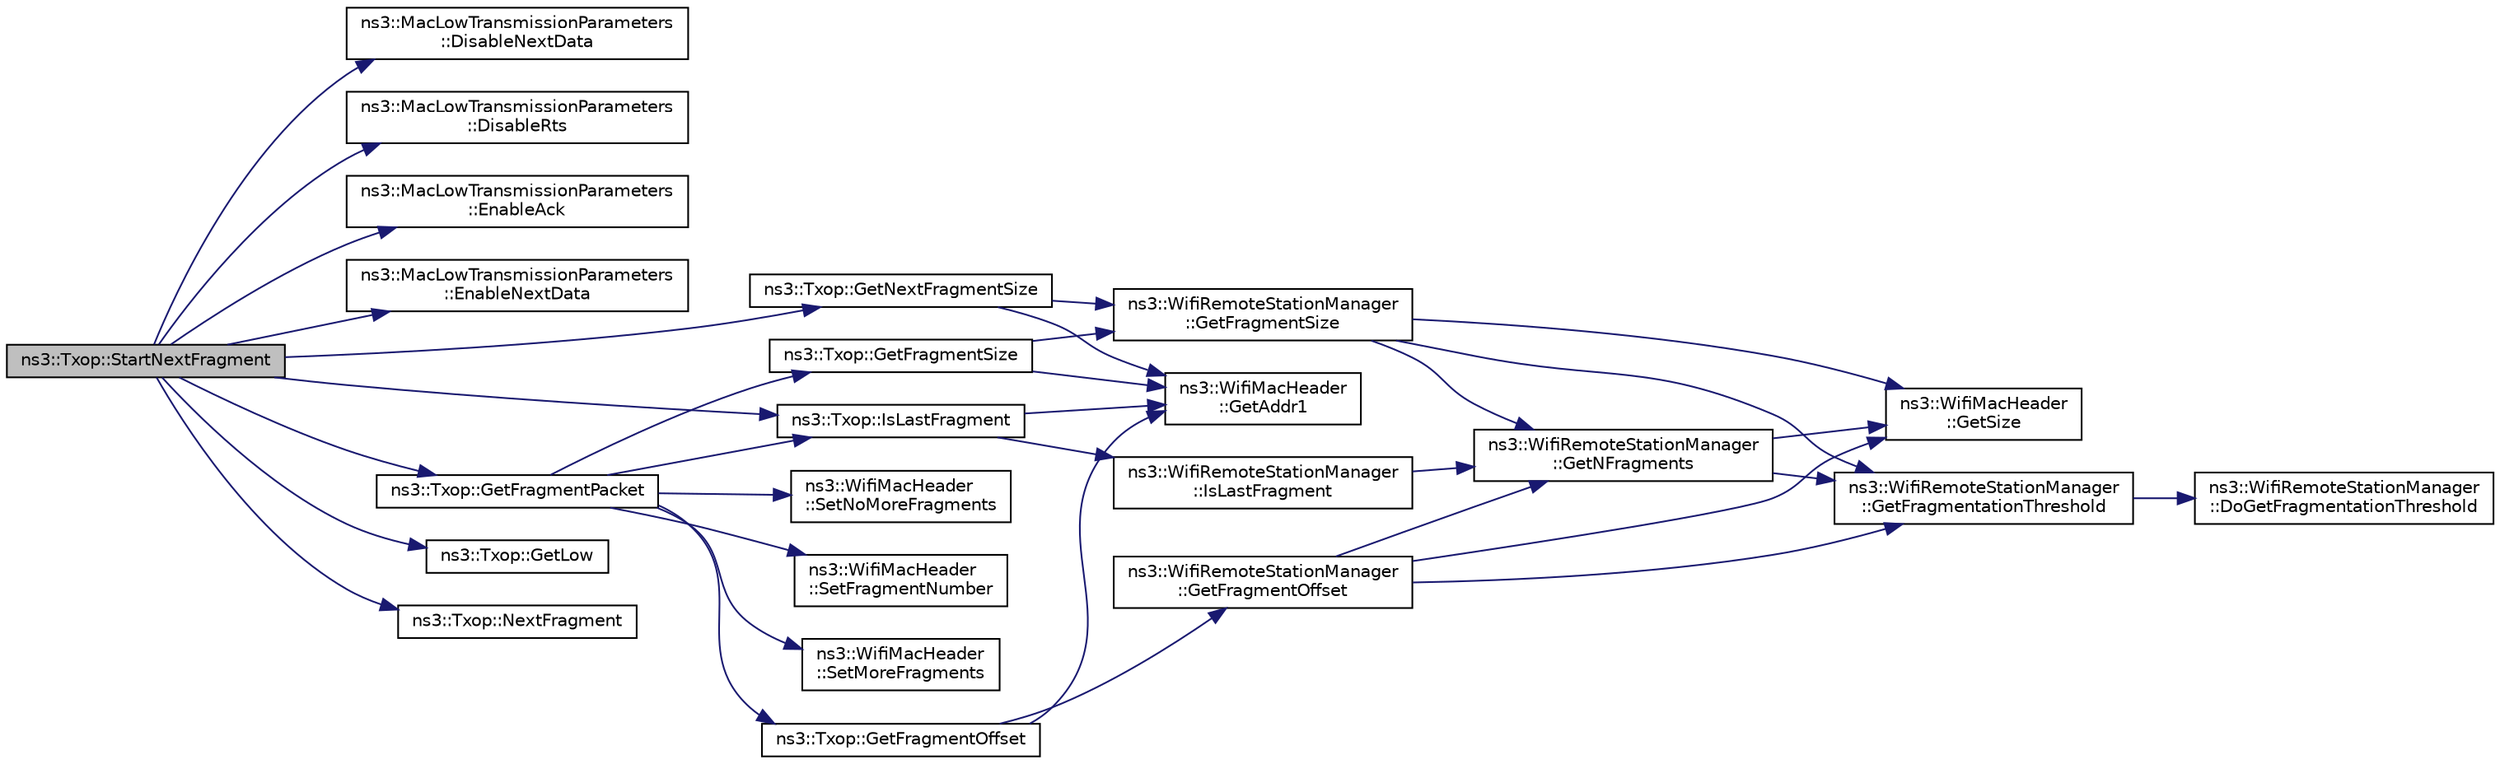 digraph "ns3::Txop::StartNextFragment"
{
 // LATEX_PDF_SIZE
  edge [fontname="Helvetica",fontsize="10",labelfontname="Helvetica",labelfontsize="10"];
  node [fontname="Helvetica",fontsize="10",shape=record];
  rankdir="LR";
  Node1 [label="ns3::Txop::StartNextFragment",height=0.2,width=0.4,color="black", fillcolor="grey75", style="filled", fontcolor="black",tooltip="Start transmission for the next fragment."];
  Node1 -> Node2 [color="midnightblue",fontsize="10",style="solid",fontname="Helvetica"];
  Node2 [label="ns3::MacLowTransmissionParameters\l::DisableNextData",height=0.2,width=0.4,color="black", fillcolor="white", style="filled",URL="$classns3_1_1_mac_low_transmission_parameters.html#a6944fa0c62fd004c94b845ba1b474b87",tooltip="Do not attempt to send data burst after current transmission."];
  Node1 -> Node3 [color="midnightblue",fontsize="10",style="solid",fontname="Helvetica"];
  Node3 [label="ns3::MacLowTransmissionParameters\l::DisableRts",height=0.2,width=0.4,color="black", fillcolor="white", style="filled",URL="$classns3_1_1_mac_low_transmission_parameters.html#a18b2f706b138952bc351538e59b723f4",tooltip="Do not send RTS and wait for CTS before sending data."];
  Node1 -> Node4 [color="midnightblue",fontsize="10",style="solid",fontname="Helvetica"];
  Node4 [label="ns3::MacLowTransmissionParameters\l::EnableAck",height=0.2,width=0.4,color="black", fillcolor="white", style="filled",URL="$classns3_1_1_mac_low_transmission_parameters.html#aa2db70f6786b7d0b9d9cc453b2292f2b",tooltip="Wait ACKTimeout for an Ack."];
  Node1 -> Node5 [color="midnightblue",fontsize="10",style="solid",fontname="Helvetica"];
  Node5 [label="ns3::MacLowTransmissionParameters\l::EnableNextData",height=0.2,width=0.4,color="black", fillcolor="white", style="filled",URL="$classns3_1_1_mac_low_transmission_parameters.html#a33fc05383c3f611ca1be7d33a01a1774",tooltip=" "];
  Node1 -> Node6 [color="midnightblue",fontsize="10",style="solid",fontname="Helvetica"];
  Node6 [label="ns3::Txop::GetFragmentPacket",height=0.2,width=0.4,color="black", fillcolor="white", style="filled",URL="$classns3_1_1_txop.html#acbee837cde9dcbe14da37677fa5a395c",tooltip="Get the next fragment from the packet with appropriate Wifi header for the fragment."];
  Node6 -> Node7 [color="midnightblue",fontsize="10",style="solid",fontname="Helvetica"];
  Node7 [label="ns3::Txop::GetFragmentOffset",height=0.2,width=0.4,color="black", fillcolor="white", style="filled",URL="$classns3_1_1_txop.html#af8ed1fa9ec5f8a221297a1d010babc62",tooltip="Calculate the offset for the current fragment."];
  Node7 -> Node8 [color="midnightblue",fontsize="10",style="solid",fontname="Helvetica"];
  Node8 [label="ns3::WifiMacHeader\l::GetAddr1",height=0.2,width=0.4,color="black", fillcolor="white", style="filled",URL="$classns3_1_1_wifi_mac_header.html#aa1c4acbda4ace9f7a920c97d71bdd097",tooltip="Return the address in the Address 1 field."];
  Node7 -> Node9 [color="midnightblue",fontsize="10",style="solid",fontname="Helvetica"];
  Node9 [label="ns3::WifiRemoteStationManager\l::GetFragmentOffset",height=0.2,width=0.4,color="black", fillcolor="white", style="filled",URL="$classns3_1_1_wifi_remote_station_manager.html#a3bc4865736b8b3a8f593325bb2bdb655",tooltip=" "];
  Node9 -> Node10 [color="midnightblue",fontsize="10",style="solid",fontname="Helvetica"];
  Node10 [label="ns3::WifiRemoteStationManager\l::GetFragmentationThreshold",height=0.2,width=0.4,color="black", fillcolor="white", style="filled",URL="$classns3_1_1_wifi_remote_station_manager.html#a8b9aabd58f7b147bc55ffac435f8bace",tooltip="Return the fragmentation threshold."];
  Node10 -> Node11 [color="midnightblue",fontsize="10",style="solid",fontname="Helvetica"];
  Node11 [label="ns3::WifiRemoteStationManager\l::DoGetFragmentationThreshold",height=0.2,width=0.4,color="black", fillcolor="white", style="filled",URL="$classns3_1_1_wifi_remote_station_manager.html#a336c9cf2456c7f4e51ce39b41c1993af",tooltip="Return the current fragmentation threshold."];
  Node9 -> Node12 [color="midnightblue",fontsize="10",style="solid",fontname="Helvetica"];
  Node12 [label="ns3::WifiRemoteStationManager\l::GetNFragments",height=0.2,width=0.4,color="black", fillcolor="white", style="filled",URL="$classns3_1_1_wifi_remote_station_manager.html#ad4066ed9b850369a473d3d93c871bb07",tooltip="Return the number of fragments needed for the given packet."];
  Node12 -> Node10 [color="midnightblue",fontsize="10",style="solid",fontname="Helvetica"];
  Node12 -> Node13 [color="midnightblue",fontsize="10",style="solid",fontname="Helvetica"];
  Node13 [label="ns3::WifiMacHeader\l::GetSize",height=0.2,width=0.4,color="black", fillcolor="white", style="filled",URL="$classns3_1_1_wifi_mac_header.html#a5330ccda676bc7348bc633acc67df8fc",tooltip="Return the size of the WifiMacHeader in octets."];
  Node9 -> Node13 [color="midnightblue",fontsize="10",style="solid",fontname="Helvetica"];
  Node6 -> Node14 [color="midnightblue",fontsize="10",style="solid",fontname="Helvetica"];
  Node14 [label="ns3::Txop::GetFragmentSize",height=0.2,width=0.4,color="black", fillcolor="white", style="filled",URL="$classns3_1_1_txop.html#a9fd35597acbedb945f9b61c4fbe55b06",tooltip="Calculate the size of the current fragment."];
  Node14 -> Node8 [color="midnightblue",fontsize="10",style="solid",fontname="Helvetica"];
  Node14 -> Node15 [color="midnightblue",fontsize="10",style="solid",fontname="Helvetica"];
  Node15 [label="ns3::WifiRemoteStationManager\l::GetFragmentSize",height=0.2,width=0.4,color="black", fillcolor="white", style="filled",URL="$classns3_1_1_wifi_remote_station_manager.html#ae646308621e90ca3ae6ca6de3540cff2",tooltip=" "];
  Node15 -> Node10 [color="midnightblue",fontsize="10",style="solid",fontname="Helvetica"];
  Node15 -> Node12 [color="midnightblue",fontsize="10",style="solid",fontname="Helvetica"];
  Node15 -> Node13 [color="midnightblue",fontsize="10",style="solid",fontname="Helvetica"];
  Node6 -> Node16 [color="midnightblue",fontsize="10",style="solid",fontname="Helvetica"];
  Node16 [label="ns3::Txop::IsLastFragment",height=0.2,width=0.4,color="black", fillcolor="white", style="filled",URL="$classns3_1_1_txop.html#a444d3edd92ae0b70b95f0be836050eea",tooltip="Check if the current fragment is the last fragment."];
  Node16 -> Node8 [color="midnightblue",fontsize="10",style="solid",fontname="Helvetica"];
  Node16 -> Node17 [color="midnightblue",fontsize="10",style="solid",fontname="Helvetica"];
  Node17 [label="ns3::WifiRemoteStationManager\l::IsLastFragment",height=0.2,width=0.4,color="black", fillcolor="white", style="filled",URL="$classns3_1_1_wifi_remote_station_manager.html#af88757b4d170e2aa444f8922c3b90503",tooltip=" "];
  Node17 -> Node12 [color="midnightblue",fontsize="10",style="solid",fontname="Helvetica"];
  Node6 -> Node18 [color="midnightblue",fontsize="10",style="solid",fontname="Helvetica"];
  Node18 [label="ns3::WifiMacHeader\l::SetFragmentNumber",height=0.2,width=0.4,color="black", fillcolor="white", style="filled",URL="$classns3_1_1_wifi_mac_header.html#ad11306bd3a2edf81346a14a9c4fe7388",tooltip="Set the fragment number of the header."];
  Node6 -> Node19 [color="midnightblue",fontsize="10",style="solid",fontname="Helvetica"];
  Node19 [label="ns3::WifiMacHeader\l::SetMoreFragments",height=0.2,width=0.4,color="black", fillcolor="white", style="filled",URL="$classns3_1_1_wifi_mac_header.html#abf2c196274eaa8ae637cab1730fe9e8a",tooltip="Set the More Fragment bit in the Frame Control field."];
  Node6 -> Node20 [color="midnightblue",fontsize="10",style="solid",fontname="Helvetica"];
  Node20 [label="ns3::WifiMacHeader\l::SetNoMoreFragments",height=0.2,width=0.4,color="black", fillcolor="white", style="filled",URL="$classns3_1_1_wifi_mac_header.html#a3898df5358df4247926b74175f2789c3",tooltip="Un-set the More Fragment bit in the Frame Control Field."];
  Node1 -> Node21 [color="midnightblue",fontsize="10",style="solid",fontname="Helvetica"];
  Node21 [label="ns3::Txop::GetLow",height=0.2,width=0.4,color="black", fillcolor="white", style="filled",URL="$classns3_1_1_txop.html#a34a0543a372e357fb7e9b9224a531ce3",tooltip="Return the MacLow associated with this Txop."];
  Node1 -> Node22 [color="midnightblue",fontsize="10",style="solid",fontname="Helvetica"];
  Node22 [label="ns3::Txop::GetNextFragmentSize",height=0.2,width=0.4,color="black", fillcolor="white", style="filled",URL="$classns3_1_1_txop.html#a165fb9a4651fa0380ec9b63e3669d8d0",tooltip="Calculate the size of the next fragment."];
  Node22 -> Node8 [color="midnightblue",fontsize="10",style="solid",fontname="Helvetica"];
  Node22 -> Node15 [color="midnightblue",fontsize="10",style="solid",fontname="Helvetica"];
  Node1 -> Node16 [color="midnightblue",fontsize="10",style="solid",fontname="Helvetica"];
  Node1 -> Node23 [color="midnightblue",fontsize="10",style="solid",fontname="Helvetica"];
  Node23 [label="ns3::Txop::NextFragment",height=0.2,width=0.4,color="black", fillcolor="white", style="filled",URL="$classns3_1_1_txop.html#a02b1d3293b15a4731e73540d4ba87469",tooltip="Continue to the next fragment."];
}
